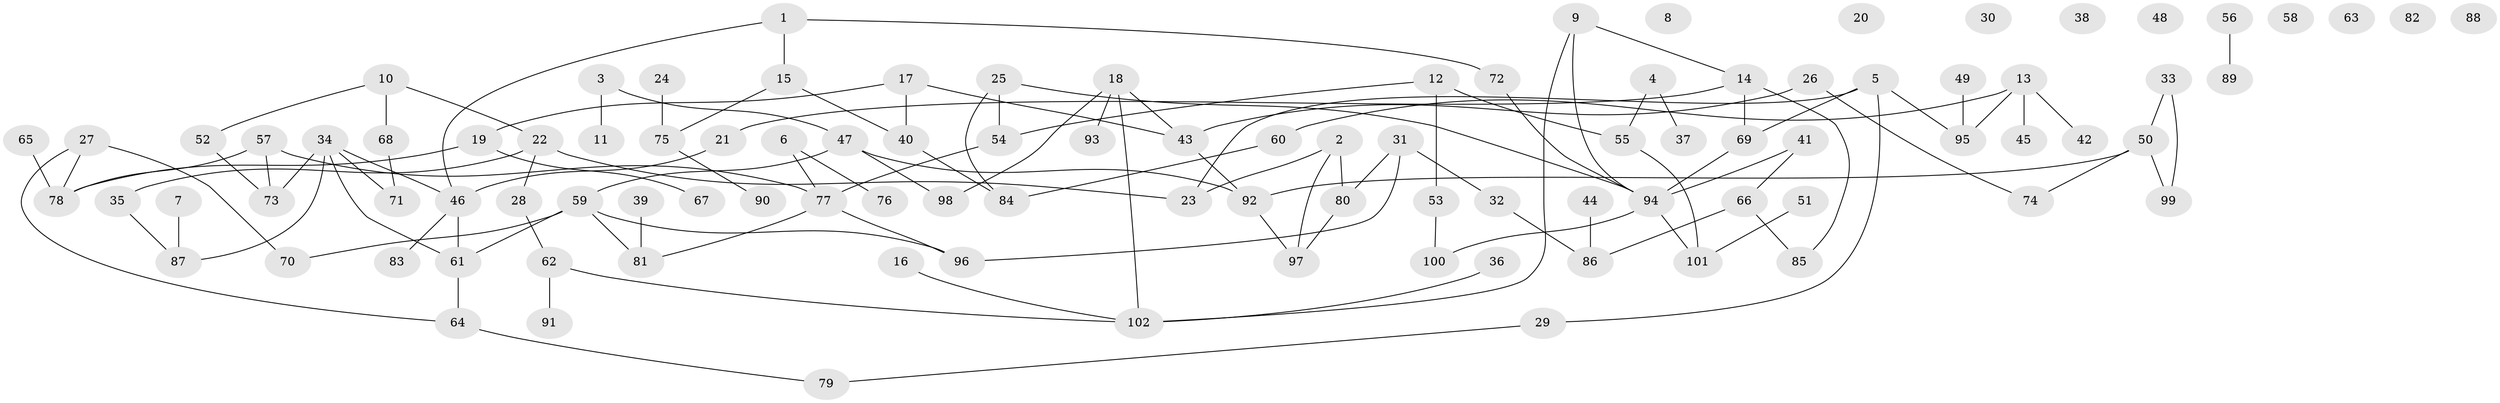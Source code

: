 // coarse degree distribution, {5: 0.09433962264150944, 4: 0.11320754716981132, 3: 0.2830188679245283, 1: 0.16981132075471697, 2: 0.2641509433962264, 6: 0.05660377358490566, 7: 0.018867924528301886}
// Generated by graph-tools (version 1.1) at 2025/35/03/04/25 23:35:49]
// undirected, 102 vertices, 119 edges
graph export_dot {
  node [color=gray90,style=filled];
  1;
  2;
  3;
  4;
  5;
  6;
  7;
  8;
  9;
  10;
  11;
  12;
  13;
  14;
  15;
  16;
  17;
  18;
  19;
  20;
  21;
  22;
  23;
  24;
  25;
  26;
  27;
  28;
  29;
  30;
  31;
  32;
  33;
  34;
  35;
  36;
  37;
  38;
  39;
  40;
  41;
  42;
  43;
  44;
  45;
  46;
  47;
  48;
  49;
  50;
  51;
  52;
  53;
  54;
  55;
  56;
  57;
  58;
  59;
  60;
  61;
  62;
  63;
  64;
  65;
  66;
  67;
  68;
  69;
  70;
  71;
  72;
  73;
  74;
  75;
  76;
  77;
  78;
  79;
  80;
  81;
  82;
  83;
  84;
  85;
  86;
  87;
  88;
  89;
  90;
  91;
  92;
  93;
  94;
  95;
  96;
  97;
  98;
  99;
  100;
  101;
  102;
  1 -- 15;
  1 -- 46;
  1 -- 72;
  2 -- 23;
  2 -- 80;
  2 -- 97;
  3 -- 11;
  3 -- 47;
  4 -- 37;
  4 -- 55;
  5 -- 23;
  5 -- 29;
  5 -- 69;
  5 -- 95;
  6 -- 76;
  6 -- 77;
  7 -- 87;
  9 -- 14;
  9 -- 94;
  9 -- 102;
  10 -- 22;
  10 -- 52;
  10 -- 68;
  12 -- 53;
  12 -- 54;
  12 -- 55;
  13 -- 42;
  13 -- 45;
  13 -- 60;
  13 -- 95;
  14 -- 21;
  14 -- 69;
  14 -- 85;
  15 -- 40;
  15 -- 75;
  16 -- 102;
  17 -- 19;
  17 -- 40;
  17 -- 43;
  18 -- 43;
  18 -- 93;
  18 -- 98;
  18 -- 102;
  19 -- 67;
  19 -- 78;
  21 -- 46;
  22 -- 23;
  22 -- 28;
  22 -- 35;
  24 -- 75;
  25 -- 54;
  25 -- 84;
  25 -- 94;
  26 -- 43;
  26 -- 74;
  27 -- 64;
  27 -- 70;
  27 -- 78;
  28 -- 62;
  29 -- 79;
  31 -- 32;
  31 -- 80;
  31 -- 96;
  32 -- 86;
  33 -- 50;
  33 -- 99;
  34 -- 46;
  34 -- 61;
  34 -- 71;
  34 -- 73;
  34 -- 87;
  35 -- 87;
  36 -- 102;
  39 -- 81;
  40 -- 84;
  41 -- 66;
  41 -- 94;
  43 -- 92;
  44 -- 86;
  46 -- 61;
  46 -- 83;
  47 -- 59;
  47 -- 92;
  47 -- 98;
  49 -- 95;
  50 -- 74;
  50 -- 92;
  50 -- 99;
  51 -- 101;
  52 -- 73;
  53 -- 100;
  54 -- 77;
  55 -- 101;
  56 -- 89;
  57 -- 73;
  57 -- 77;
  57 -- 78;
  59 -- 61;
  59 -- 70;
  59 -- 81;
  59 -- 96;
  60 -- 84;
  61 -- 64;
  62 -- 91;
  62 -- 102;
  64 -- 79;
  65 -- 78;
  66 -- 85;
  66 -- 86;
  68 -- 71;
  69 -- 94;
  72 -- 94;
  75 -- 90;
  77 -- 81;
  77 -- 96;
  80 -- 97;
  92 -- 97;
  94 -- 100;
  94 -- 101;
}
